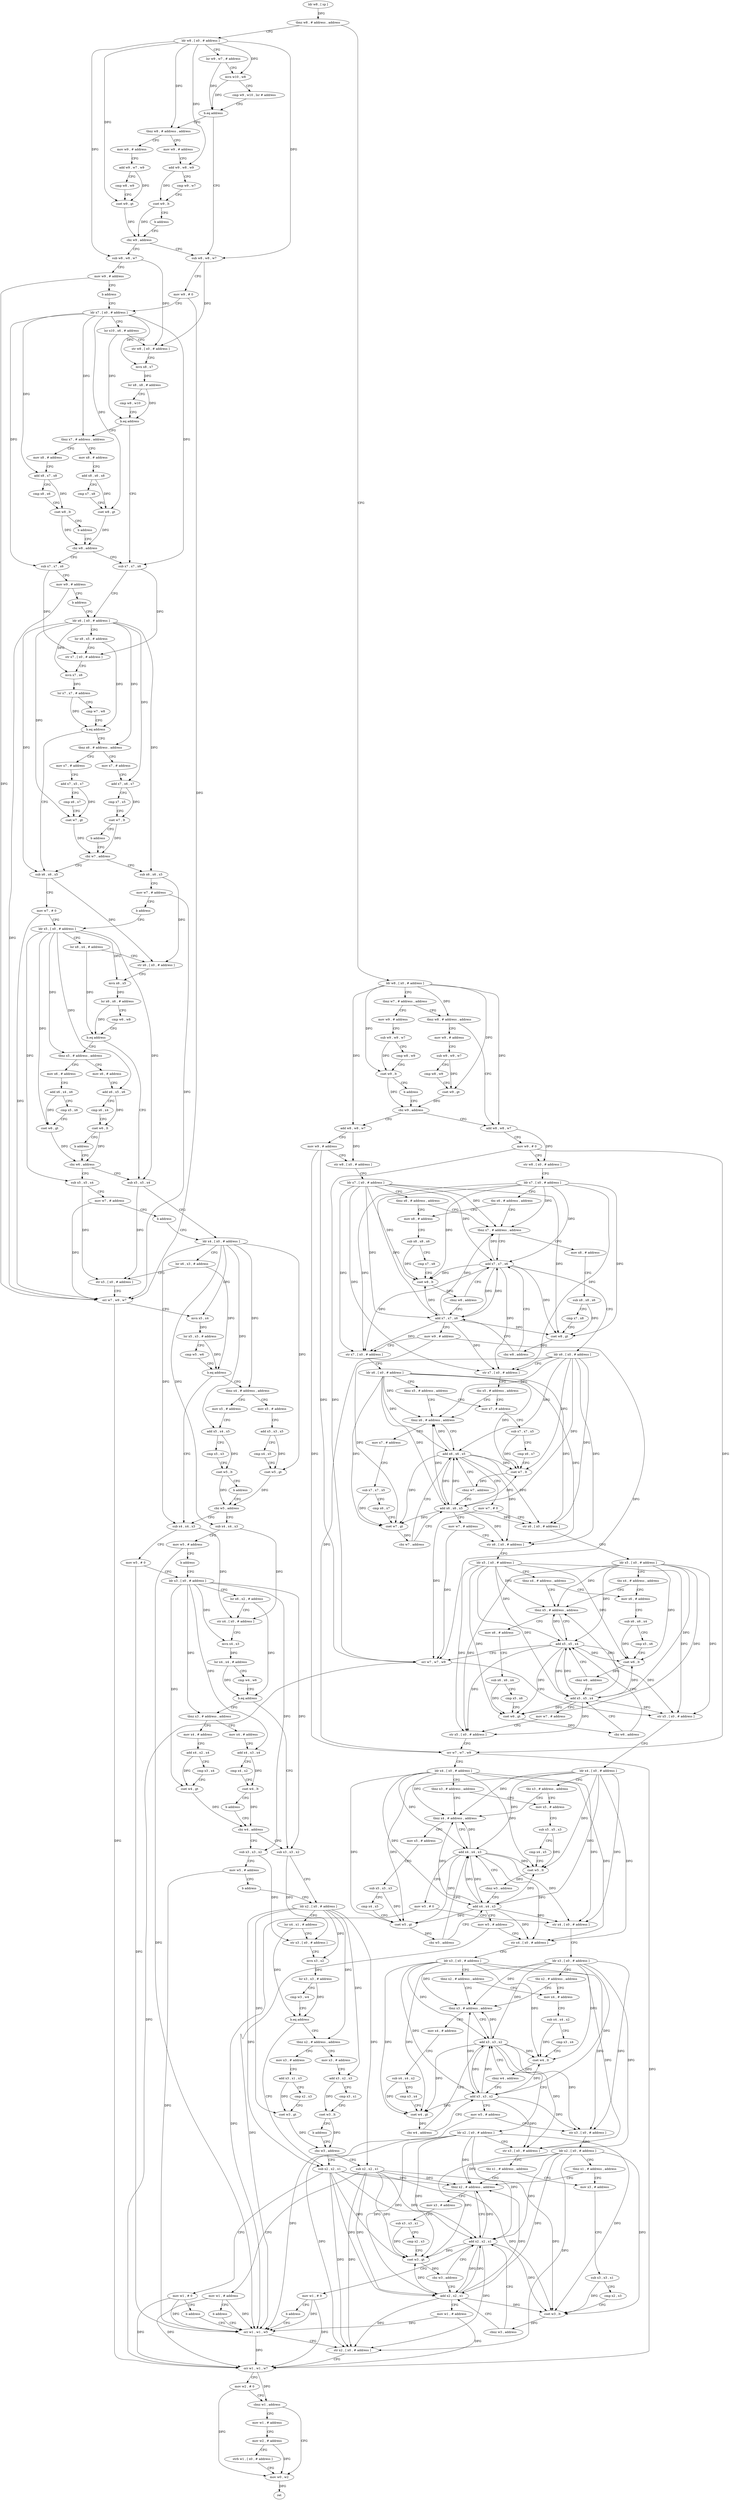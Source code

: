 digraph "func" {
"4328672" [label = "ldr w8 , [ sp ]" ]
"4328676" [label = "tbnz w8 , # address , address" ]
"4329280" [label = "ldr w8 , [ x0 , # address ]" ]
"4328680" [label = "ldr w8 , [ x0 , # address ]" ]
"4329284" [label = "lsr w9 , w7 , # address" ]
"4329288" [label = "mvn w10 , w8" ]
"4329292" [label = "cmp w9 , w10 , lsr # address" ]
"4329296" [label = "b.eq address" ]
"4329640" [label = "tbnz w8 , # address , address" ]
"4329300" [label = "sub w8 , w8 , w7" ]
"4328684" [label = "tbnz w7 , # address , address" ]
"4329680" [label = "mov w9 , # address" ]
"4328688" [label = "tbnz w8 , # address , address" ]
"4329920" [label = "mov w9 , # address" ]
"4329644" [label = "mov w9 , # address" ]
"4329304" [label = "mov w9 , # 0" ]
"4329308" [label = "ldr x7 , [ x0 , # address ]" ]
"4329684" [label = "sub w9 , w9 , w7" ]
"4329688" [label = "cmp w8 , w9" ]
"4329692" [label = "cset w9 , lt" ]
"4329696" [label = "b address" ]
"4328708" [label = "cbz w9 , address" ]
"4329032" [label = "add w8 , w8 , w7" ]
"4328692" [label = "mov w9 , # address" ]
"4329924" [label = "add w9 , w8 , w9" ]
"4329928" [label = "cmp w9 , w7" ]
"4329932" [label = "cset w9 , lt" ]
"4329936" [label = "b address" ]
"4329660" [label = "cbz w9 , address" ]
"4329648" [label = "add w9 , w7 , w9" ]
"4329652" [label = "cmp w8 , w9" ]
"4329656" [label = "cset w9 , gt" ]
"4329520" [label = "tbnz x7 , # address , address" ]
"4329824" [label = "mov x8 , # address" ]
"4329524" [label = "mov x8 , # address" ]
"4329336" [label = "sub x7 , x7 , x6" ]
"4329340" [label = "ldr x6 , [ x0 , # address ]" ]
"4328712" [label = "add w8 , w8 , w7" ]
"4329036" [label = "mov w9 , # 0" ]
"4329040" [label = "str w8 , [ x0 , # address ]" ]
"4329044" [label = "ldr x7 , [ x0 , # address ]" ]
"4329048" [label = "tbz x6 , # address , address" ]
"4328732" [label = "tbnz x7 , # address , address" ]
"4329052" [label = "mov x8 , # address" ]
"4328696" [label = "sub w9 , w9 , w7" ]
"4328700" [label = "cmp w8 , w9" ]
"4328704" [label = "cset w9 , gt" ]
"4329664" [label = "sub w8 , w8 , w7" ]
"4329668" [label = "mov w9 , # address" ]
"4329672" [label = "b address" ]
"4329828" [label = "add x8 , x7 , x8" ]
"4329832" [label = "cmp x8 , x6" ]
"4329836" [label = "cset w8 , lt" ]
"4329840" [label = "b address" ]
"4329540" [label = "cbz w8 , address" ]
"4329528" [label = "add x8 , x6 , x8" ]
"4329532" [label = "cmp x7 , x8" ]
"4329536" [label = "cset w8 , gt" ]
"4329784" [label = "tbnz x6 , # address , address" ]
"4329848" [label = "mov x7 , # address" ]
"4329788" [label = "mov x7 , # address" ]
"4329368" [label = "sub x6 , x6 , x5" ]
"4329372" [label = "mov w7 , # 0" ]
"4329376" [label = "ldr x5 , [ x0 , # address ]" ]
"4328716" [label = "mov w9 , # address" ]
"4328720" [label = "str w8 , [ x0 , # address ]" ]
"4328724" [label = "ldr x7 , [ x0 , # address ]" ]
"4328728" [label = "tbnz x6 , # address , address" ]
"4329072" [label = "add x7 , x7 , x6" ]
"4328736" [label = "mov x8 , # address" ]
"4329056" [label = "sub x8 , x8 , x6" ]
"4329060" [label = "cmp x7 , x8" ]
"4329064" [label = "cset w8 , lt" ]
"4329068" [label = "cbnz w8 , address" ]
"4328756" [label = "add x7 , x7 , x6" ]
"4329312" [label = "lsr x10 , x6 , # address" ]
"4329316" [label = "str w8 , [ x0 , # address ]" ]
"4329320" [label = "mvn x8 , x7" ]
"4329324" [label = "lsr x8 , x8 , # address" ]
"4329328" [label = "cmp w8 , w10" ]
"4329332" [label = "b.eq address" ]
"4329544" [label = "sub x7 , x7 , x6" ]
"4329548" [label = "mov w9 , # address" ]
"4329552" [label = "b address" ]
"4329852" [label = "add x7 , x6 , x7" ]
"4329856" [label = "cmp x7 , x5" ]
"4329860" [label = "cset w7 , lt" ]
"4329864" [label = "b address" ]
"4329804" [label = "cbz w7 , address" ]
"4329792" [label = "add x7 , x5 , x7" ]
"4329796" [label = "cmp x6 , x7" ]
"4329800" [label = "cset w7 , gt" ]
"4329600" [label = "tbnz x5 , # address , address" ]
"4329944" [label = "mov x6 , # address" ]
"4329604" [label = "mov x6 , # address" ]
"4329404" [label = "sub x5 , x5 , x4" ]
"4329408" [label = "ldr x4 , [ x0 , # address ]" ]
"4329076" [label = "ldr x6 , [ x0 , # address ]" ]
"4329080" [label = "str x7 , [ x0 , # address ]" ]
"4329084" [label = "tbz x5 , # address , address" ]
"4328776" [label = "tbnz x6 , # address , address" ]
"4329088" [label = "mov x7 , # address" ]
"4328740" [label = "sub x8 , x8 , x6" ]
"4328744" [label = "cmp x7 , x8" ]
"4328748" [label = "cset w8 , gt" ]
"4328752" [label = "cbz w8 , address" ]
"4328760" [label = "mov w9 , # address" ]
"4328764" [label = "str x7 , [ x0 , # address ]" ]
"4328768" [label = "ldr x6 , [ x0 , # address ]" ]
"4328772" [label = "tbnz x5 , # address , address" ]
"4329344" [label = "lsr x8 , x5 , # address" ]
"4329348" [label = "str x7 , [ x0 , # address ]" ]
"4329352" [label = "mvn x7 , x6" ]
"4329356" [label = "lsr x7 , x7 , # address" ]
"4329360" [label = "cmp w7 , w8" ]
"4329364" [label = "b.eq address" ]
"4329808" [label = "sub x6 , x6 , x5" ]
"4329812" [label = "mov w7 , # address" ]
"4329816" [label = "b address" ]
"4329948" [label = "add x6 , x5 , x6" ]
"4329952" [label = "cmp x6 , x4" ]
"4329956" [label = "cset w6 , lt" ]
"4329960" [label = "b address" ]
"4329620" [label = "cbz w6 , address" ]
"4329608" [label = "add x6 , x4 , x6" ]
"4329612" [label = "cmp x5 , x6" ]
"4329616" [label = "cset w6 , gt" ]
"4329744" [label = "tbnz x4 , # address , address" ]
"4329872" [label = "mov x5 , # address" ]
"4329748" [label = "mov x5 , # address" ]
"4329440" [label = "sub x4 , x4 , x3" ]
"4329444" [label = "mov w5 , # 0" ]
"4329448" [label = "ldr x3 , [ x0 , # address ]" ]
"4329108" [label = "add x6 , x6 , x5" ]
"4328780" [label = "mov x7 , # address" ]
"4329092" [label = "sub x7 , x7 , x5" ]
"4329096" [label = "cmp x6 , x7" ]
"4329100" [label = "cset w7 , lt" ]
"4329104" [label = "cbnz w7 , address" ]
"4328800" [label = "add x6 , x6 , x5" ]
"4329380" [label = "lsr x8 , x4 , # address" ]
"4329384" [label = "str x6 , [ x0 , # address ]" ]
"4329388" [label = "mvn x6 , x5" ]
"4329392" [label = "lsr x6 , x6 , # address" ]
"4329396" [label = "cmp w6 , w8" ]
"4329400" [label = "b.eq address" ]
"4329624" [label = "sub x5 , x5 , x4" ]
"4329628" [label = "mov w7 , # address" ]
"4329632" [label = "b address" ]
"4329876" [label = "add x5 , x4 , x5" ]
"4329880" [label = "cmp x5 , x3" ]
"4329884" [label = "cset w5 , lt" ]
"4329888" [label = "b address" ]
"4329764" [label = "cbz w5 , address" ]
"4329752" [label = "add x5 , x3 , x5" ]
"4329756" [label = "cmp x4 , x5" ]
"4329760" [label = "cset w5 , gt" ]
"4329560" [label = "tbnz x3 , # address , address" ]
"4329968" [label = "mov x4 , # address" ]
"4329564" [label = "mov x4 , # address" ]
"4329476" [label = "sub x3 , x3 , x2" ]
"4329480" [label = "ldr x2 , [ x0 , # address ]" ]
"4329112" [label = "mov w7 , # 0" ]
"4329116" [label = "str x6 , [ x0 , # address ]" ]
"4329120" [label = "ldr x5 , [ x0 , # address ]" ]
"4329124" [label = "tbz x4 , # address , address" ]
"4328820" [label = "tbnz x5 , # address , address" ]
"4329128" [label = "mov x6 , # address" ]
"4328784" [label = "sub x7 , x7 , x5" ]
"4328788" [label = "cmp x6 , x7" ]
"4328792" [label = "cset w7 , gt" ]
"4328796" [label = "cbz w7 , address" ]
"4328804" [label = "mov w7 , # address" ]
"4328808" [label = "str x6 , [ x0 , # address ]" ]
"4328812" [label = "ldr x5 , [ x0 , # address ]" ]
"4328816" [label = "tbnz x4 , # address , address" ]
"4329412" [label = "lsr x6 , x3 , # address" ]
"4329416" [label = "str x5 , [ x0 , # address ]" ]
"4329420" [label = "orr w7 , w9 , w7" ]
"4329424" [label = "mvn x5 , x4" ]
"4329428" [label = "lsr x5 , x5 , # address" ]
"4329432" [label = "cmp w5 , w6" ]
"4329436" [label = "b.eq address" ]
"4329768" [label = "sub x4 , x4 , x3" ]
"4329772" [label = "mov w5 , # address" ]
"4329776" [label = "b address" ]
"4329972" [label = "add x4 , x3 , x4" ]
"4329976" [label = "cmp x4 , x2" ]
"4329980" [label = "cset w4 , lt" ]
"4329984" [label = "b address" ]
"4329580" [label = "cbz w4 , address" ]
"4329568" [label = "add x4 , x2 , x4" ]
"4329572" [label = "cmp x3 , x4" ]
"4329576" [label = "cset w4 , gt" ]
"4329704" [label = "tbnz x2 , # address , address" ]
"4329896" [label = "mov x3 , # address" ]
"4329708" [label = "mov x3 , # address" ]
"4329508" [label = "sub x2 , x2 , x1" ]
"4329512" [label = "mov w1 , # 0" ]
"4329516" [label = "b address" ]
"4328988" [label = "orr w1 , w1 , w5" ]
"4329148" [label = "add x5 , x5 , x4" ]
"4328824" [label = "mov x6 , # address" ]
"4329132" [label = "sub x6 , x6 , x4" ]
"4329136" [label = "cmp x5 , x6" ]
"4329140" [label = "cset w6 , lt" ]
"4329144" [label = "cbnz w6 , address" ]
"4328844" [label = "add x5 , x5 , x4" ]
"4329452" [label = "lsr x6 , x2 , # address" ]
"4329456" [label = "str x4 , [ x0 , # address ]" ]
"4329460" [label = "mvn x4 , x3" ]
"4329464" [label = "lsr x4 , x4 , # address" ]
"4329468" [label = "cmp w4 , w6" ]
"4329472" [label = "b.eq address" ]
"4329584" [label = "sub x3 , x3 , x2" ]
"4329588" [label = "mov w5 , # address" ]
"4329592" [label = "b address" ]
"4329900" [label = "add x3 , x2 , x3" ]
"4329904" [label = "cmp x3 , x1" ]
"4329908" [label = "cset w3 , lt" ]
"4329912" [label = "b address" ]
"4329724" [label = "cbz w3 , address" ]
"4329712" [label = "add x3 , x1 , x3" ]
"4329716" [label = "cmp x2 , x3" ]
"4329720" [label = "cset w3 , gt" ]
"4328992" [label = "str x2 , [ x0 , # address ]" ]
"4328996" [label = "orr w1 , w1 , w7" ]
"4329000" [label = "mov w2 , # 0" ]
"4329004" [label = "cbnz w1 , address" ]
"4329020" [label = "mov w0 , w2" ]
"4329008" [label = "mov w1 , # address" ]
"4329152" [label = "orr w7 , w7 , w9" ]
"4329156" [label = "str x5 , [ x0 , # address ]" ]
"4329160" [label = "ldr x4 , [ x0 , # address ]" ]
"4329164" [label = "tbz x3 , # address , address" ]
"4328868" [label = "tbnz x4 , # address , address" ]
"4329168" [label = "mov x5 , # address" ]
"4328828" [label = "sub x6 , x6 , x4" ]
"4328832" [label = "cmp x5 , x6" ]
"4328836" [label = "cset w6 , gt" ]
"4328840" [label = "cbz w6 , address" ]
"4328848" [label = "mov w7 , # address" ]
"4328852" [label = "str x5 , [ x0 , # address ]" ]
"4328856" [label = "orr w7 , w7 , w9" ]
"4328860" [label = "ldr x4 , [ x0 , # address ]" ]
"4328864" [label = "tbnz x3 , # address , address" ]
"4329484" [label = "lsr x4 , x1 , # address" ]
"4329488" [label = "str x3 , [ x0 , # address ]" ]
"4329492" [label = "mvn x3 , x2" ]
"4329496" [label = "lsr x3 , x3 , # address" ]
"4329500" [label = "cmp w3 , w4" ]
"4329504" [label = "b.eq address" ]
"4329728" [label = "sub x2 , x2 , x1" ]
"4329732" [label = "mov w1 , # address" ]
"4329736" [label = "b address" ]
"4329024" [label = "ret" ]
"4329012" [label = "mov w2 , # address" ]
"4329016" [label = "strb w1 , [ x0 , # address ]" ]
"4329188" [label = "add x4 , x4 , x3" ]
"4328872" [label = "mov x5 , # address" ]
"4329172" [label = "sub x5 , x5 , x3" ]
"4329176" [label = "cmp x4 , x5" ]
"4329180" [label = "cset w5 , lt" ]
"4329184" [label = "cbnz w5 , address" ]
"4328892" [label = "add x4 , x4 , x3" ]
"4329192" [label = "mov w5 , # 0" ]
"4329196" [label = "str x4 , [ x0 , # address ]" ]
"4329200" [label = "ldr x3 , [ x0 , # address ]" ]
"4329204" [label = "tbz x2 , # address , address" ]
"4328912" [label = "tbnz x3 , # address , address" ]
"4329208" [label = "mov x4 , # address" ]
"4328876" [label = "sub x5 , x5 , x3" ]
"4328880" [label = "cmp x4 , x5" ]
"4328884" [label = "cset w5 , gt" ]
"4328888" [label = "cbz w5 , address" ]
"4328896" [label = "mov w5 , # address" ]
"4328900" [label = "str x4 , [ x0 , # address ]" ]
"4328904" [label = "ldr x3 , [ x0 , # address ]" ]
"4328908" [label = "tbnz x2 , # address , address" ]
"4329228" [label = "add x3 , x3 , x2" ]
"4328916" [label = "mov x4 , # address" ]
"4329212" [label = "sub x4 , x4 , x2" ]
"4329216" [label = "cmp x3 , x4" ]
"4329220" [label = "cset w4 , lt" ]
"4329224" [label = "cbnz w4 , address" ]
"4328936" [label = "add x3 , x3 , x2" ]
"4329232" [label = "ldr x2 , [ x0 , # address ]" ]
"4329236" [label = "str x3 , [ x0 , # address ]" ]
"4329240" [label = "tbz x1 , # address , address" ]
"4328956" [label = "tbnz x2 , # address , address" ]
"4329244" [label = "mov x3 , # address" ]
"4328920" [label = "sub x4 , x4 , x2" ]
"4328924" [label = "cmp x3 , x4" ]
"4328928" [label = "cset w4 , gt" ]
"4328932" [label = "cbz w4 , address" ]
"4328940" [label = "mov w5 , # address" ]
"4328944" [label = "str x3 , [ x0 , # address ]" ]
"4328948" [label = "ldr x2 , [ x0 , # address ]" ]
"4328952" [label = "tbnz x1 , # address , address" ]
"4329264" [label = "add x2 , x2 , x1" ]
"4328960" [label = "mov x3 , # address" ]
"4329248" [label = "sub x3 , x3 , x1" ]
"4329252" [label = "cmp x2 , x3" ]
"4329256" [label = "cset w3 , lt" ]
"4329260" [label = "cbnz w3 , address" ]
"4328980" [label = "add x2 , x2 , x1" ]
"4329268" [label = "mov w1 , # 0" ]
"4329272" [label = "b address" ]
"4328964" [label = "sub x3 , x3 , x1" ]
"4328968" [label = "cmp x2 , x3" ]
"4328972" [label = "cset w3 , gt" ]
"4328976" [label = "cbz w3 , address" ]
"4328984" [label = "mov w1 , # address" ]
"4328672" -> "4328676" [ label = "DFG" ]
"4328676" -> "4329280" [ label = "CFG" ]
"4328676" -> "4328680" [ label = "CFG" ]
"4329280" -> "4329284" [ label = "CFG" ]
"4329280" -> "4329288" [ label = "DFG" ]
"4329280" -> "4329640" [ label = "DFG" ]
"4329280" -> "4329300" [ label = "DFG" ]
"4329280" -> "4329924" [ label = "DFG" ]
"4329280" -> "4329656" [ label = "DFG" ]
"4329280" -> "4329664" [ label = "DFG" ]
"4328680" -> "4328684" [ label = "CFG" ]
"4328680" -> "4329692" [ label = "DFG" ]
"4328680" -> "4328688" [ label = "DFG" ]
"4328680" -> "4329032" [ label = "DFG" ]
"4328680" -> "4328704" [ label = "DFG" ]
"4328680" -> "4328712" [ label = "DFG" ]
"4329284" -> "4329288" [ label = "CFG" ]
"4329284" -> "4329296" [ label = "DFG" ]
"4329288" -> "4329292" [ label = "CFG" ]
"4329288" -> "4329296" [ label = "DFG" ]
"4329292" -> "4329296" [ label = "CFG" ]
"4329296" -> "4329640" [ label = "CFG" ]
"4329296" -> "4329300" [ label = "CFG" ]
"4329640" -> "4329920" [ label = "CFG" ]
"4329640" -> "4329644" [ label = "CFG" ]
"4329300" -> "4329304" [ label = "CFG" ]
"4329300" -> "4329316" [ label = "DFG" ]
"4328684" -> "4329680" [ label = "CFG" ]
"4328684" -> "4328688" [ label = "CFG" ]
"4329680" -> "4329684" [ label = "CFG" ]
"4328688" -> "4329032" [ label = "CFG" ]
"4328688" -> "4328692" [ label = "CFG" ]
"4329920" -> "4329924" [ label = "CFG" ]
"4329644" -> "4329648" [ label = "CFG" ]
"4329304" -> "4329308" [ label = "CFG" ]
"4329304" -> "4329420" [ label = "DFG" ]
"4329308" -> "4329312" [ label = "CFG" ]
"4329308" -> "4329320" [ label = "DFG" ]
"4329308" -> "4329520" [ label = "DFG" ]
"4329308" -> "4329336" [ label = "DFG" ]
"4329308" -> "4329828" [ label = "DFG" ]
"4329308" -> "4329536" [ label = "DFG" ]
"4329308" -> "4329544" [ label = "DFG" ]
"4329684" -> "4329688" [ label = "CFG" ]
"4329684" -> "4329692" [ label = "DFG" ]
"4329688" -> "4329692" [ label = "CFG" ]
"4329692" -> "4329696" [ label = "CFG" ]
"4329692" -> "4328708" [ label = "DFG" ]
"4329696" -> "4328708" [ label = "CFG" ]
"4328708" -> "4329032" [ label = "CFG" ]
"4328708" -> "4328712" [ label = "CFG" ]
"4329032" -> "4329036" [ label = "CFG" ]
"4329032" -> "4329040" [ label = "DFG" ]
"4328692" -> "4328696" [ label = "CFG" ]
"4329924" -> "4329928" [ label = "CFG" ]
"4329924" -> "4329932" [ label = "DFG" ]
"4329928" -> "4329932" [ label = "CFG" ]
"4329932" -> "4329936" [ label = "CFG" ]
"4329932" -> "4329660" [ label = "DFG" ]
"4329936" -> "4329660" [ label = "CFG" ]
"4329660" -> "4329300" [ label = "CFG" ]
"4329660" -> "4329664" [ label = "CFG" ]
"4329648" -> "4329652" [ label = "CFG" ]
"4329648" -> "4329656" [ label = "DFG" ]
"4329652" -> "4329656" [ label = "CFG" ]
"4329656" -> "4329660" [ label = "DFG" ]
"4329520" -> "4329824" [ label = "CFG" ]
"4329520" -> "4329524" [ label = "CFG" ]
"4329824" -> "4329828" [ label = "CFG" ]
"4329524" -> "4329528" [ label = "CFG" ]
"4329336" -> "4329340" [ label = "CFG" ]
"4329336" -> "4329348" [ label = "DFG" ]
"4329340" -> "4329344" [ label = "CFG" ]
"4329340" -> "4329352" [ label = "DFG" ]
"4329340" -> "4329784" [ label = "DFG" ]
"4329340" -> "4329368" [ label = "DFG" ]
"4329340" -> "4329852" [ label = "DFG" ]
"4329340" -> "4329800" [ label = "DFG" ]
"4329340" -> "4329808" [ label = "DFG" ]
"4328712" -> "4328716" [ label = "CFG" ]
"4328712" -> "4328720" [ label = "DFG" ]
"4329036" -> "4329040" [ label = "CFG" ]
"4329036" -> "4329152" [ label = "DFG" ]
"4329036" -> "4328856" [ label = "DFG" ]
"4329040" -> "4329044" [ label = "CFG" ]
"4329044" -> "4329048" [ label = "CFG" ]
"4329044" -> "4328732" [ label = "DFG" ]
"4329044" -> "4329064" [ label = "DFG" ]
"4329044" -> "4329072" [ label = "DFG" ]
"4329044" -> "4329080" [ label = "DFG" ]
"4329044" -> "4328748" [ label = "DFG" ]
"4329044" -> "4328756" [ label = "DFG" ]
"4329044" -> "4328764" [ label = "DFG" ]
"4329048" -> "4328732" [ label = "CFG" ]
"4329048" -> "4329052" [ label = "CFG" ]
"4328732" -> "4329072" [ label = "CFG" ]
"4328732" -> "4328736" [ label = "CFG" ]
"4329052" -> "4329056" [ label = "CFG" ]
"4328696" -> "4328700" [ label = "CFG" ]
"4328696" -> "4328704" [ label = "DFG" ]
"4328700" -> "4328704" [ label = "CFG" ]
"4328704" -> "4328708" [ label = "DFG" ]
"4329664" -> "4329668" [ label = "CFG" ]
"4329664" -> "4329316" [ label = "DFG" ]
"4329668" -> "4329672" [ label = "CFG" ]
"4329668" -> "4329420" [ label = "DFG" ]
"4329672" -> "4329308" [ label = "CFG" ]
"4329828" -> "4329832" [ label = "CFG" ]
"4329828" -> "4329836" [ label = "DFG" ]
"4329832" -> "4329836" [ label = "CFG" ]
"4329836" -> "4329840" [ label = "CFG" ]
"4329836" -> "4329540" [ label = "DFG" ]
"4329840" -> "4329540" [ label = "CFG" ]
"4329540" -> "4329336" [ label = "CFG" ]
"4329540" -> "4329544" [ label = "CFG" ]
"4329528" -> "4329532" [ label = "CFG" ]
"4329528" -> "4329536" [ label = "DFG" ]
"4329532" -> "4329536" [ label = "CFG" ]
"4329536" -> "4329540" [ label = "DFG" ]
"4329784" -> "4329848" [ label = "CFG" ]
"4329784" -> "4329788" [ label = "CFG" ]
"4329848" -> "4329852" [ label = "CFG" ]
"4329788" -> "4329792" [ label = "CFG" ]
"4329368" -> "4329372" [ label = "CFG" ]
"4329368" -> "4329384" [ label = "DFG" ]
"4329372" -> "4329376" [ label = "CFG" ]
"4329372" -> "4329420" [ label = "DFG" ]
"4329376" -> "4329380" [ label = "CFG" ]
"4329376" -> "4329388" [ label = "DFG" ]
"4329376" -> "4329600" [ label = "DFG" ]
"4329376" -> "4329404" [ label = "DFG" ]
"4329376" -> "4329948" [ label = "DFG" ]
"4329376" -> "4329616" [ label = "DFG" ]
"4329376" -> "4329624" [ label = "DFG" ]
"4328716" -> "4328720" [ label = "CFG" ]
"4328716" -> "4329152" [ label = "DFG" ]
"4328716" -> "4328856" [ label = "DFG" ]
"4328720" -> "4328724" [ label = "CFG" ]
"4328724" -> "4328728" [ label = "CFG" ]
"4328724" -> "4328732" [ label = "DFG" ]
"4328724" -> "4329080" [ label = "DFG" ]
"4328724" -> "4329064" [ label = "DFG" ]
"4328724" -> "4329072" [ label = "DFG" ]
"4328724" -> "4328748" [ label = "DFG" ]
"4328724" -> "4328756" [ label = "DFG" ]
"4328724" -> "4328764" [ label = "DFG" ]
"4328728" -> "4329052" [ label = "CFG" ]
"4328728" -> "4328732" [ label = "CFG" ]
"4329072" -> "4329076" [ label = "CFG" ]
"4329072" -> "4328732" [ label = "DFG" ]
"4329072" -> "4329064" [ label = "DFG" ]
"4329072" -> "4329080" [ label = "DFG" ]
"4329072" -> "4328748" [ label = "DFG" ]
"4329072" -> "4328756" [ label = "DFG" ]
"4329072" -> "4328764" [ label = "DFG" ]
"4328736" -> "4328740" [ label = "CFG" ]
"4329056" -> "4329060" [ label = "CFG" ]
"4329056" -> "4329064" [ label = "DFG" ]
"4329060" -> "4329064" [ label = "CFG" ]
"4329064" -> "4329068" [ label = "DFG" ]
"4329068" -> "4328756" [ label = "CFG" ]
"4329068" -> "4329072" [ label = "CFG" ]
"4328756" -> "4328760" [ label = "CFG" ]
"4328756" -> "4328732" [ label = "DFG" ]
"4328756" -> "4329080" [ label = "DFG" ]
"4328756" -> "4329064" [ label = "DFG" ]
"4328756" -> "4329072" [ label = "DFG" ]
"4328756" -> "4328748" [ label = "DFG" ]
"4328756" -> "4328764" [ label = "DFG" ]
"4329312" -> "4329316" [ label = "CFG" ]
"4329312" -> "4329332" [ label = "DFG" ]
"4329316" -> "4329320" [ label = "CFG" ]
"4329320" -> "4329324" [ label = "DFG" ]
"4329324" -> "4329328" [ label = "CFG" ]
"4329324" -> "4329332" [ label = "DFG" ]
"4329328" -> "4329332" [ label = "CFG" ]
"4329332" -> "4329520" [ label = "CFG" ]
"4329332" -> "4329336" [ label = "CFG" ]
"4329544" -> "4329548" [ label = "CFG" ]
"4329544" -> "4329348" [ label = "DFG" ]
"4329548" -> "4329552" [ label = "CFG" ]
"4329548" -> "4329420" [ label = "DFG" ]
"4329552" -> "4329340" [ label = "CFG" ]
"4329852" -> "4329856" [ label = "CFG" ]
"4329852" -> "4329860" [ label = "DFG" ]
"4329856" -> "4329860" [ label = "CFG" ]
"4329860" -> "4329864" [ label = "CFG" ]
"4329860" -> "4329804" [ label = "DFG" ]
"4329864" -> "4329804" [ label = "CFG" ]
"4329804" -> "4329368" [ label = "CFG" ]
"4329804" -> "4329808" [ label = "CFG" ]
"4329792" -> "4329796" [ label = "CFG" ]
"4329792" -> "4329800" [ label = "DFG" ]
"4329796" -> "4329800" [ label = "CFG" ]
"4329800" -> "4329804" [ label = "DFG" ]
"4329600" -> "4329944" [ label = "CFG" ]
"4329600" -> "4329604" [ label = "CFG" ]
"4329944" -> "4329948" [ label = "CFG" ]
"4329604" -> "4329608" [ label = "CFG" ]
"4329404" -> "4329408" [ label = "CFG" ]
"4329404" -> "4329416" [ label = "DFG" ]
"4329408" -> "4329412" [ label = "CFG" ]
"4329408" -> "4329424" [ label = "DFG" ]
"4329408" -> "4329744" [ label = "DFG" ]
"4329408" -> "4329440" [ label = "DFG" ]
"4329408" -> "4329876" [ label = "DFG" ]
"4329408" -> "4329760" [ label = "DFG" ]
"4329408" -> "4329768" [ label = "DFG" ]
"4329076" -> "4329080" [ label = "CFG" ]
"4329076" -> "4328776" [ label = "DFG" ]
"4329076" -> "4329100" [ label = "DFG" ]
"4329076" -> "4329108" [ label = "DFG" ]
"4329076" -> "4329116" [ label = "DFG" ]
"4329076" -> "4328792" [ label = "DFG" ]
"4329076" -> "4328800" [ label = "DFG" ]
"4329076" -> "4328808" [ label = "DFG" ]
"4329080" -> "4329084" [ label = "CFG" ]
"4329084" -> "4328776" [ label = "CFG" ]
"4329084" -> "4329088" [ label = "CFG" ]
"4328776" -> "4329108" [ label = "CFG" ]
"4328776" -> "4328780" [ label = "CFG" ]
"4329088" -> "4329092" [ label = "CFG" ]
"4328740" -> "4328744" [ label = "CFG" ]
"4328740" -> "4328748" [ label = "DFG" ]
"4328744" -> "4328748" [ label = "CFG" ]
"4328748" -> "4328752" [ label = "DFG" ]
"4328752" -> "4329072" [ label = "CFG" ]
"4328752" -> "4328756" [ label = "CFG" ]
"4328760" -> "4328764" [ label = "CFG" ]
"4328760" -> "4329152" [ label = "DFG" ]
"4328760" -> "4328856" [ label = "DFG" ]
"4328764" -> "4328768" [ label = "CFG" ]
"4328768" -> "4328772" [ label = "CFG" ]
"4328768" -> "4328776" [ label = "DFG" ]
"4328768" -> "4329116" [ label = "DFG" ]
"4328768" -> "4329100" [ label = "DFG" ]
"4328768" -> "4329108" [ label = "DFG" ]
"4328768" -> "4328792" [ label = "DFG" ]
"4328768" -> "4328800" [ label = "DFG" ]
"4328768" -> "4328808" [ label = "DFG" ]
"4328772" -> "4329088" [ label = "CFG" ]
"4328772" -> "4328776" [ label = "CFG" ]
"4329344" -> "4329348" [ label = "CFG" ]
"4329344" -> "4329364" [ label = "DFG" ]
"4329348" -> "4329352" [ label = "CFG" ]
"4329352" -> "4329356" [ label = "DFG" ]
"4329356" -> "4329360" [ label = "CFG" ]
"4329356" -> "4329364" [ label = "DFG" ]
"4329360" -> "4329364" [ label = "CFG" ]
"4329364" -> "4329784" [ label = "CFG" ]
"4329364" -> "4329368" [ label = "CFG" ]
"4329808" -> "4329812" [ label = "CFG" ]
"4329808" -> "4329384" [ label = "DFG" ]
"4329812" -> "4329816" [ label = "CFG" ]
"4329812" -> "4329420" [ label = "DFG" ]
"4329816" -> "4329376" [ label = "CFG" ]
"4329948" -> "4329952" [ label = "CFG" ]
"4329948" -> "4329956" [ label = "DFG" ]
"4329952" -> "4329956" [ label = "CFG" ]
"4329956" -> "4329960" [ label = "CFG" ]
"4329956" -> "4329620" [ label = "DFG" ]
"4329960" -> "4329620" [ label = "CFG" ]
"4329620" -> "4329404" [ label = "CFG" ]
"4329620" -> "4329624" [ label = "CFG" ]
"4329608" -> "4329612" [ label = "CFG" ]
"4329608" -> "4329616" [ label = "DFG" ]
"4329612" -> "4329616" [ label = "CFG" ]
"4329616" -> "4329620" [ label = "DFG" ]
"4329744" -> "4329872" [ label = "CFG" ]
"4329744" -> "4329748" [ label = "CFG" ]
"4329872" -> "4329876" [ label = "CFG" ]
"4329748" -> "4329752" [ label = "CFG" ]
"4329440" -> "4329444" [ label = "CFG" ]
"4329440" -> "4329456" [ label = "DFG" ]
"4329444" -> "4329448" [ label = "CFG" ]
"4329444" -> "4328988" [ label = "DFG" ]
"4329448" -> "4329452" [ label = "CFG" ]
"4329448" -> "4329460" [ label = "DFG" ]
"4329448" -> "4329560" [ label = "DFG" ]
"4329448" -> "4329476" [ label = "DFG" ]
"4329448" -> "4329972" [ label = "DFG" ]
"4329448" -> "4329576" [ label = "DFG" ]
"4329448" -> "4329584" [ label = "DFG" ]
"4329108" -> "4329112" [ label = "CFG" ]
"4329108" -> "4328776" [ label = "DFG" ]
"4329108" -> "4329100" [ label = "DFG" ]
"4329108" -> "4329116" [ label = "DFG" ]
"4329108" -> "4328792" [ label = "DFG" ]
"4329108" -> "4328800" [ label = "DFG" ]
"4329108" -> "4328808" [ label = "DFG" ]
"4328780" -> "4328784" [ label = "CFG" ]
"4329092" -> "4329096" [ label = "CFG" ]
"4329092" -> "4329100" [ label = "DFG" ]
"4329096" -> "4329100" [ label = "CFG" ]
"4329100" -> "4329104" [ label = "DFG" ]
"4329104" -> "4328800" [ label = "CFG" ]
"4329104" -> "4329108" [ label = "CFG" ]
"4328800" -> "4328804" [ label = "CFG" ]
"4328800" -> "4328776" [ label = "DFG" ]
"4328800" -> "4329116" [ label = "DFG" ]
"4328800" -> "4329100" [ label = "DFG" ]
"4328800" -> "4329108" [ label = "DFG" ]
"4328800" -> "4328792" [ label = "DFG" ]
"4328800" -> "4328808" [ label = "DFG" ]
"4329380" -> "4329384" [ label = "CFG" ]
"4329380" -> "4329400" [ label = "DFG" ]
"4329384" -> "4329388" [ label = "CFG" ]
"4329388" -> "4329392" [ label = "DFG" ]
"4329392" -> "4329396" [ label = "CFG" ]
"4329392" -> "4329400" [ label = "DFG" ]
"4329396" -> "4329400" [ label = "CFG" ]
"4329400" -> "4329600" [ label = "CFG" ]
"4329400" -> "4329404" [ label = "CFG" ]
"4329624" -> "4329628" [ label = "CFG" ]
"4329624" -> "4329416" [ label = "DFG" ]
"4329628" -> "4329632" [ label = "CFG" ]
"4329628" -> "4329420" [ label = "DFG" ]
"4329632" -> "4329408" [ label = "CFG" ]
"4329876" -> "4329880" [ label = "CFG" ]
"4329876" -> "4329884" [ label = "DFG" ]
"4329880" -> "4329884" [ label = "CFG" ]
"4329884" -> "4329888" [ label = "CFG" ]
"4329884" -> "4329764" [ label = "DFG" ]
"4329888" -> "4329764" [ label = "CFG" ]
"4329764" -> "4329440" [ label = "CFG" ]
"4329764" -> "4329768" [ label = "CFG" ]
"4329752" -> "4329756" [ label = "CFG" ]
"4329752" -> "4329760" [ label = "DFG" ]
"4329756" -> "4329760" [ label = "CFG" ]
"4329760" -> "4329764" [ label = "DFG" ]
"4329560" -> "4329968" [ label = "CFG" ]
"4329560" -> "4329564" [ label = "CFG" ]
"4329968" -> "4329972" [ label = "CFG" ]
"4329564" -> "4329568" [ label = "CFG" ]
"4329476" -> "4329480" [ label = "CFG" ]
"4329476" -> "4329488" [ label = "DFG" ]
"4329480" -> "4329484" [ label = "CFG" ]
"4329480" -> "4329492" [ label = "DFG" ]
"4329480" -> "4329704" [ label = "DFG" ]
"4329480" -> "4329508" [ label = "DFG" ]
"4329480" -> "4329900" [ label = "DFG" ]
"4329480" -> "4329720" [ label = "DFG" ]
"4329480" -> "4329728" [ label = "DFG" ]
"4329112" -> "4329116" [ label = "CFG" ]
"4329112" -> "4329152" [ label = "DFG" ]
"4329116" -> "4329120" [ label = "CFG" ]
"4329120" -> "4329124" [ label = "CFG" ]
"4329120" -> "4328820" [ label = "DFG" ]
"4329120" -> "4329140" [ label = "DFG" ]
"4329120" -> "4329148" [ label = "DFG" ]
"4329120" -> "4329156" [ label = "DFG" ]
"4329120" -> "4328836" [ label = "DFG" ]
"4329120" -> "4328844" [ label = "DFG" ]
"4329120" -> "4328852" [ label = "DFG" ]
"4329124" -> "4328820" [ label = "CFG" ]
"4329124" -> "4329128" [ label = "CFG" ]
"4328820" -> "4329148" [ label = "CFG" ]
"4328820" -> "4328824" [ label = "CFG" ]
"4329128" -> "4329132" [ label = "CFG" ]
"4328784" -> "4328788" [ label = "CFG" ]
"4328784" -> "4328792" [ label = "DFG" ]
"4328788" -> "4328792" [ label = "CFG" ]
"4328792" -> "4328796" [ label = "DFG" ]
"4328796" -> "4329108" [ label = "CFG" ]
"4328796" -> "4328800" [ label = "CFG" ]
"4328804" -> "4328808" [ label = "CFG" ]
"4328804" -> "4329152" [ label = "DFG" ]
"4328808" -> "4328812" [ label = "CFG" ]
"4328812" -> "4328816" [ label = "CFG" ]
"4328812" -> "4328820" [ label = "DFG" ]
"4328812" -> "4329156" [ label = "DFG" ]
"4328812" -> "4329140" [ label = "DFG" ]
"4328812" -> "4329148" [ label = "DFG" ]
"4328812" -> "4328836" [ label = "DFG" ]
"4328812" -> "4328844" [ label = "DFG" ]
"4328812" -> "4328852" [ label = "DFG" ]
"4328816" -> "4329128" [ label = "CFG" ]
"4328816" -> "4328820" [ label = "CFG" ]
"4329412" -> "4329416" [ label = "CFG" ]
"4329412" -> "4329436" [ label = "DFG" ]
"4329416" -> "4329420" [ label = "CFG" ]
"4329420" -> "4329424" [ label = "CFG" ]
"4329420" -> "4328996" [ label = "DFG" ]
"4329424" -> "4329428" [ label = "DFG" ]
"4329428" -> "4329432" [ label = "CFG" ]
"4329428" -> "4329436" [ label = "DFG" ]
"4329432" -> "4329436" [ label = "CFG" ]
"4329436" -> "4329744" [ label = "CFG" ]
"4329436" -> "4329440" [ label = "CFG" ]
"4329768" -> "4329772" [ label = "CFG" ]
"4329768" -> "4329456" [ label = "DFG" ]
"4329772" -> "4329776" [ label = "CFG" ]
"4329772" -> "4328988" [ label = "DFG" ]
"4329776" -> "4329448" [ label = "CFG" ]
"4329972" -> "4329976" [ label = "CFG" ]
"4329972" -> "4329980" [ label = "DFG" ]
"4329976" -> "4329980" [ label = "CFG" ]
"4329980" -> "4329984" [ label = "CFG" ]
"4329980" -> "4329580" [ label = "DFG" ]
"4329984" -> "4329580" [ label = "CFG" ]
"4329580" -> "4329476" [ label = "CFG" ]
"4329580" -> "4329584" [ label = "CFG" ]
"4329568" -> "4329572" [ label = "CFG" ]
"4329568" -> "4329576" [ label = "DFG" ]
"4329572" -> "4329576" [ label = "CFG" ]
"4329576" -> "4329580" [ label = "DFG" ]
"4329704" -> "4329896" [ label = "CFG" ]
"4329704" -> "4329708" [ label = "CFG" ]
"4329896" -> "4329900" [ label = "CFG" ]
"4329708" -> "4329712" [ label = "CFG" ]
"4329508" -> "4329512" [ label = "CFG" ]
"4329508" -> "4328956" [ label = "DFG" ]
"4329508" -> "4329256" [ label = "DFG" ]
"4329508" -> "4328992" [ label = "DFG" ]
"4329508" -> "4329264" [ label = "DFG" ]
"4329508" -> "4328972" [ label = "DFG" ]
"4329508" -> "4328980" [ label = "DFG" ]
"4329512" -> "4329516" [ label = "CFG" ]
"4329512" -> "4328988" [ label = "DFG" ]
"4329512" -> "4328996" [ label = "DFG" ]
"4329516" -> "4328988" [ label = "CFG" ]
"4328988" -> "4328992" [ label = "CFG" ]
"4328988" -> "4328996" [ label = "DFG" ]
"4329148" -> "4329152" [ label = "CFG" ]
"4329148" -> "4328820" [ label = "DFG" ]
"4329148" -> "4329140" [ label = "DFG" ]
"4329148" -> "4329156" [ label = "DFG" ]
"4329148" -> "4328836" [ label = "DFG" ]
"4329148" -> "4328844" [ label = "DFG" ]
"4329148" -> "4328852" [ label = "DFG" ]
"4328824" -> "4328828" [ label = "CFG" ]
"4329132" -> "4329136" [ label = "CFG" ]
"4329132" -> "4329140" [ label = "DFG" ]
"4329136" -> "4329140" [ label = "CFG" ]
"4329140" -> "4329144" [ label = "DFG" ]
"4329144" -> "4328844" [ label = "CFG" ]
"4329144" -> "4329148" [ label = "CFG" ]
"4328844" -> "4328848" [ label = "CFG" ]
"4328844" -> "4328820" [ label = "DFG" ]
"4328844" -> "4329156" [ label = "DFG" ]
"4328844" -> "4329140" [ label = "DFG" ]
"4328844" -> "4329148" [ label = "DFG" ]
"4328844" -> "4328836" [ label = "DFG" ]
"4328844" -> "4328852" [ label = "DFG" ]
"4329452" -> "4329456" [ label = "CFG" ]
"4329452" -> "4329472" [ label = "DFG" ]
"4329456" -> "4329460" [ label = "CFG" ]
"4329460" -> "4329464" [ label = "DFG" ]
"4329464" -> "4329468" [ label = "CFG" ]
"4329464" -> "4329472" [ label = "DFG" ]
"4329468" -> "4329472" [ label = "CFG" ]
"4329472" -> "4329560" [ label = "CFG" ]
"4329472" -> "4329476" [ label = "CFG" ]
"4329584" -> "4329588" [ label = "CFG" ]
"4329584" -> "4329488" [ label = "DFG" ]
"4329588" -> "4329592" [ label = "CFG" ]
"4329588" -> "4328988" [ label = "DFG" ]
"4329592" -> "4329480" [ label = "CFG" ]
"4329900" -> "4329904" [ label = "CFG" ]
"4329900" -> "4329908" [ label = "DFG" ]
"4329904" -> "4329908" [ label = "CFG" ]
"4329908" -> "4329912" [ label = "CFG" ]
"4329908" -> "4329724" [ label = "DFG" ]
"4329912" -> "4329724" [ label = "CFG" ]
"4329724" -> "4329508" [ label = "CFG" ]
"4329724" -> "4329728" [ label = "CFG" ]
"4329712" -> "4329716" [ label = "CFG" ]
"4329712" -> "4329720" [ label = "DFG" ]
"4329716" -> "4329720" [ label = "CFG" ]
"4329720" -> "4329724" [ label = "DFG" ]
"4328992" -> "4328996" [ label = "CFG" ]
"4328996" -> "4329000" [ label = "CFG" ]
"4328996" -> "4329004" [ label = "DFG" ]
"4329000" -> "4329004" [ label = "CFG" ]
"4329000" -> "4329020" [ label = "DFG" ]
"4329004" -> "4329020" [ label = "CFG" ]
"4329004" -> "4329008" [ label = "CFG" ]
"4329020" -> "4329024" [ label = "DFG" ]
"4329008" -> "4329012" [ label = "CFG" ]
"4329152" -> "4329156" [ label = "CFG" ]
"4329152" -> "4328996" [ label = "DFG" ]
"4329156" -> "4329160" [ label = "CFG" ]
"4329160" -> "4329164" [ label = "CFG" ]
"4329160" -> "4328868" [ label = "DFG" ]
"4329160" -> "4329180" [ label = "DFG" ]
"4329160" -> "4329188" [ label = "DFG" ]
"4329160" -> "4329196" [ label = "DFG" ]
"4329160" -> "4328884" [ label = "DFG" ]
"4329160" -> "4328892" [ label = "DFG" ]
"4329160" -> "4328900" [ label = "DFG" ]
"4329164" -> "4328868" [ label = "CFG" ]
"4329164" -> "4329168" [ label = "CFG" ]
"4328868" -> "4329188" [ label = "CFG" ]
"4328868" -> "4328872" [ label = "CFG" ]
"4329168" -> "4329172" [ label = "CFG" ]
"4328828" -> "4328832" [ label = "CFG" ]
"4328828" -> "4328836" [ label = "DFG" ]
"4328832" -> "4328836" [ label = "CFG" ]
"4328836" -> "4328840" [ label = "DFG" ]
"4328840" -> "4329148" [ label = "CFG" ]
"4328840" -> "4328844" [ label = "CFG" ]
"4328848" -> "4328852" [ label = "CFG" ]
"4328852" -> "4328856" [ label = "CFG" ]
"4328856" -> "4328860" [ label = "CFG" ]
"4328856" -> "4328996" [ label = "DFG" ]
"4328860" -> "4328864" [ label = "CFG" ]
"4328860" -> "4328868" [ label = "DFG" ]
"4328860" -> "4329196" [ label = "DFG" ]
"4328860" -> "4329180" [ label = "DFG" ]
"4328860" -> "4329188" [ label = "DFG" ]
"4328860" -> "4328884" [ label = "DFG" ]
"4328860" -> "4328892" [ label = "DFG" ]
"4328860" -> "4328900" [ label = "DFG" ]
"4328864" -> "4329168" [ label = "CFG" ]
"4328864" -> "4328868" [ label = "CFG" ]
"4329484" -> "4329488" [ label = "CFG" ]
"4329484" -> "4329504" [ label = "DFG" ]
"4329488" -> "4329492" [ label = "CFG" ]
"4329492" -> "4329496" [ label = "DFG" ]
"4329496" -> "4329500" [ label = "CFG" ]
"4329496" -> "4329504" [ label = "DFG" ]
"4329500" -> "4329504" [ label = "CFG" ]
"4329504" -> "4329704" [ label = "CFG" ]
"4329504" -> "4329508" [ label = "CFG" ]
"4329728" -> "4329732" [ label = "CFG" ]
"4329728" -> "4328956" [ label = "DFG" ]
"4329728" -> "4328992" [ label = "DFG" ]
"4329728" -> "4329256" [ label = "DFG" ]
"4329728" -> "4329264" [ label = "DFG" ]
"4329728" -> "4328972" [ label = "DFG" ]
"4329728" -> "4328980" [ label = "DFG" ]
"4329732" -> "4329736" [ label = "CFG" ]
"4329732" -> "4328988" [ label = "DFG" ]
"4329732" -> "4328996" [ label = "DFG" ]
"4329736" -> "4328988" [ label = "CFG" ]
"4329012" -> "4329016" [ label = "CFG" ]
"4329012" -> "4329020" [ label = "DFG" ]
"4329016" -> "4329020" [ label = "CFG" ]
"4329188" -> "4329192" [ label = "CFG" ]
"4329188" -> "4328868" [ label = "DFG" ]
"4329188" -> "4329180" [ label = "DFG" ]
"4329188" -> "4329196" [ label = "DFG" ]
"4329188" -> "4328884" [ label = "DFG" ]
"4329188" -> "4328892" [ label = "DFG" ]
"4329188" -> "4328900" [ label = "DFG" ]
"4328872" -> "4328876" [ label = "CFG" ]
"4329172" -> "4329176" [ label = "CFG" ]
"4329172" -> "4329180" [ label = "DFG" ]
"4329176" -> "4329180" [ label = "CFG" ]
"4329180" -> "4329184" [ label = "DFG" ]
"4329184" -> "4328892" [ label = "CFG" ]
"4329184" -> "4329188" [ label = "CFG" ]
"4328892" -> "4328896" [ label = "CFG" ]
"4328892" -> "4328868" [ label = "DFG" ]
"4328892" -> "4329196" [ label = "DFG" ]
"4328892" -> "4329180" [ label = "DFG" ]
"4328892" -> "4329188" [ label = "DFG" ]
"4328892" -> "4328884" [ label = "DFG" ]
"4328892" -> "4328900" [ label = "DFG" ]
"4329192" -> "4329196" [ label = "CFG" ]
"4329192" -> "4328988" [ label = "DFG" ]
"4329196" -> "4329200" [ label = "CFG" ]
"4329200" -> "4329204" [ label = "CFG" ]
"4329200" -> "4328912" [ label = "DFG" ]
"4329200" -> "4329220" [ label = "DFG" ]
"4329200" -> "4329228" [ label = "DFG" ]
"4329200" -> "4329236" [ label = "DFG" ]
"4329200" -> "4328928" [ label = "DFG" ]
"4329200" -> "4328936" [ label = "DFG" ]
"4329200" -> "4328944" [ label = "DFG" ]
"4329204" -> "4328912" [ label = "CFG" ]
"4329204" -> "4329208" [ label = "CFG" ]
"4328912" -> "4329228" [ label = "CFG" ]
"4328912" -> "4328916" [ label = "CFG" ]
"4329208" -> "4329212" [ label = "CFG" ]
"4328876" -> "4328880" [ label = "CFG" ]
"4328876" -> "4328884" [ label = "DFG" ]
"4328880" -> "4328884" [ label = "CFG" ]
"4328884" -> "4328888" [ label = "DFG" ]
"4328888" -> "4329188" [ label = "CFG" ]
"4328888" -> "4328892" [ label = "CFG" ]
"4328896" -> "4328900" [ label = "CFG" ]
"4328896" -> "4328988" [ label = "DFG" ]
"4328900" -> "4328904" [ label = "CFG" ]
"4328904" -> "4328908" [ label = "CFG" ]
"4328904" -> "4328912" [ label = "DFG" ]
"4328904" -> "4329236" [ label = "DFG" ]
"4328904" -> "4329220" [ label = "DFG" ]
"4328904" -> "4329228" [ label = "DFG" ]
"4328904" -> "4328928" [ label = "DFG" ]
"4328904" -> "4328936" [ label = "DFG" ]
"4328904" -> "4328944" [ label = "DFG" ]
"4328908" -> "4329208" [ label = "CFG" ]
"4328908" -> "4328912" [ label = "CFG" ]
"4329228" -> "4329232" [ label = "CFG" ]
"4329228" -> "4328912" [ label = "DFG" ]
"4329228" -> "4329220" [ label = "DFG" ]
"4329228" -> "4329236" [ label = "DFG" ]
"4329228" -> "4328928" [ label = "DFG" ]
"4329228" -> "4328936" [ label = "DFG" ]
"4329228" -> "4328944" [ label = "DFG" ]
"4328916" -> "4328920" [ label = "CFG" ]
"4329212" -> "4329216" [ label = "CFG" ]
"4329212" -> "4329220" [ label = "DFG" ]
"4329216" -> "4329220" [ label = "CFG" ]
"4329220" -> "4329224" [ label = "DFG" ]
"4329224" -> "4328936" [ label = "CFG" ]
"4329224" -> "4329228" [ label = "CFG" ]
"4328936" -> "4328940" [ label = "CFG" ]
"4328936" -> "4328912" [ label = "DFG" ]
"4328936" -> "4329236" [ label = "DFG" ]
"4328936" -> "4329220" [ label = "DFG" ]
"4328936" -> "4329228" [ label = "DFG" ]
"4328936" -> "4328928" [ label = "DFG" ]
"4328936" -> "4328944" [ label = "DFG" ]
"4329232" -> "4329236" [ label = "CFG" ]
"4329232" -> "4328956" [ label = "DFG" ]
"4329232" -> "4329256" [ label = "DFG" ]
"4329232" -> "4328992" [ label = "DFG" ]
"4329232" -> "4329264" [ label = "DFG" ]
"4329232" -> "4328972" [ label = "DFG" ]
"4329232" -> "4328980" [ label = "DFG" ]
"4329236" -> "4329240" [ label = "CFG" ]
"4329240" -> "4328956" [ label = "CFG" ]
"4329240" -> "4329244" [ label = "CFG" ]
"4328956" -> "4329264" [ label = "CFG" ]
"4328956" -> "4328960" [ label = "CFG" ]
"4329244" -> "4329248" [ label = "CFG" ]
"4328920" -> "4328924" [ label = "CFG" ]
"4328920" -> "4328928" [ label = "DFG" ]
"4328924" -> "4328928" [ label = "CFG" ]
"4328928" -> "4328932" [ label = "DFG" ]
"4328932" -> "4329228" [ label = "CFG" ]
"4328932" -> "4328936" [ label = "CFG" ]
"4328940" -> "4328944" [ label = "CFG" ]
"4328940" -> "4328988" [ label = "DFG" ]
"4328944" -> "4328948" [ label = "CFG" ]
"4328948" -> "4328952" [ label = "CFG" ]
"4328948" -> "4328956" [ label = "DFG" ]
"4328948" -> "4328992" [ label = "DFG" ]
"4328948" -> "4329256" [ label = "DFG" ]
"4328948" -> "4329264" [ label = "DFG" ]
"4328948" -> "4328972" [ label = "DFG" ]
"4328948" -> "4328980" [ label = "DFG" ]
"4328952" -> "4329244" [ label = "CFG" ]
"4328952" -> "4328956" [ label = "CFG" ]
"4329264" -> "4329268" [ label = "CFG" ]
"4329264" -> "4328956" [ label = "DFG" ]
"4329264" -> "4328992" [ label = "DFG" ]
"4329264" -> "4329256" [ label = "DFG" ]
"4329264" -> "4328972" [ label = "DFG" ]
"4329264" -> "4328980" [ label = "DFG" ]
"4328960" -> "4328964" [ label = "CFG" ]
"4329248" -> "4329252" [ label = "CFG" ]
"4329248" -> "4329256" [ label = "DFG" ]
"4329252" -> "4329256" [ label = "CFG" ]
"4329256" -> "4329260" [ label = "DFG" ]
"4329260" -> "4328980" [ label = "CFG" ]
"4329260" -> "4329264" [ label = "CFG" ]
"4328980" -> "4328984" [ label = "CFG" ]
"4328980" -> "4328956" [ label = "DFG" ]
"4328980" -> "4328992" [ label = "DFG" ]
"4328980" -> "4329256" [ label = "DFG" ]
"4328980" -> "4329264" [ label = "DFG" ]
"4328980" -> "4328972" [ label = "DFG" ]
"4329268" -> "4329272" [ label = "CFG" ]
"4329268" -> "4328988" [ label = "DFG" ]
"4329268" -> "4328996" [ label = "DFG" ]
"4329272" -> "4328988" [ label = "CFG" ]
"4328964" -> "4328968" [ label = "CFG" ]
"4328964" -> "4328972" [ label = "DFG" ]
"4328968" -> "4328972" [ label = "CFG" ]
"4328972" -> "4328976" [ label = "DFG" ]
"4328976" -> "4329264" [ label = "CFG" ]
"4328976" -> "4328980" [ label = "CFG" ]
"4328984" -> "4328988" [ label = "DFG" ]
"4328984" -> "4328996" [ label = "DFG" ]
}
